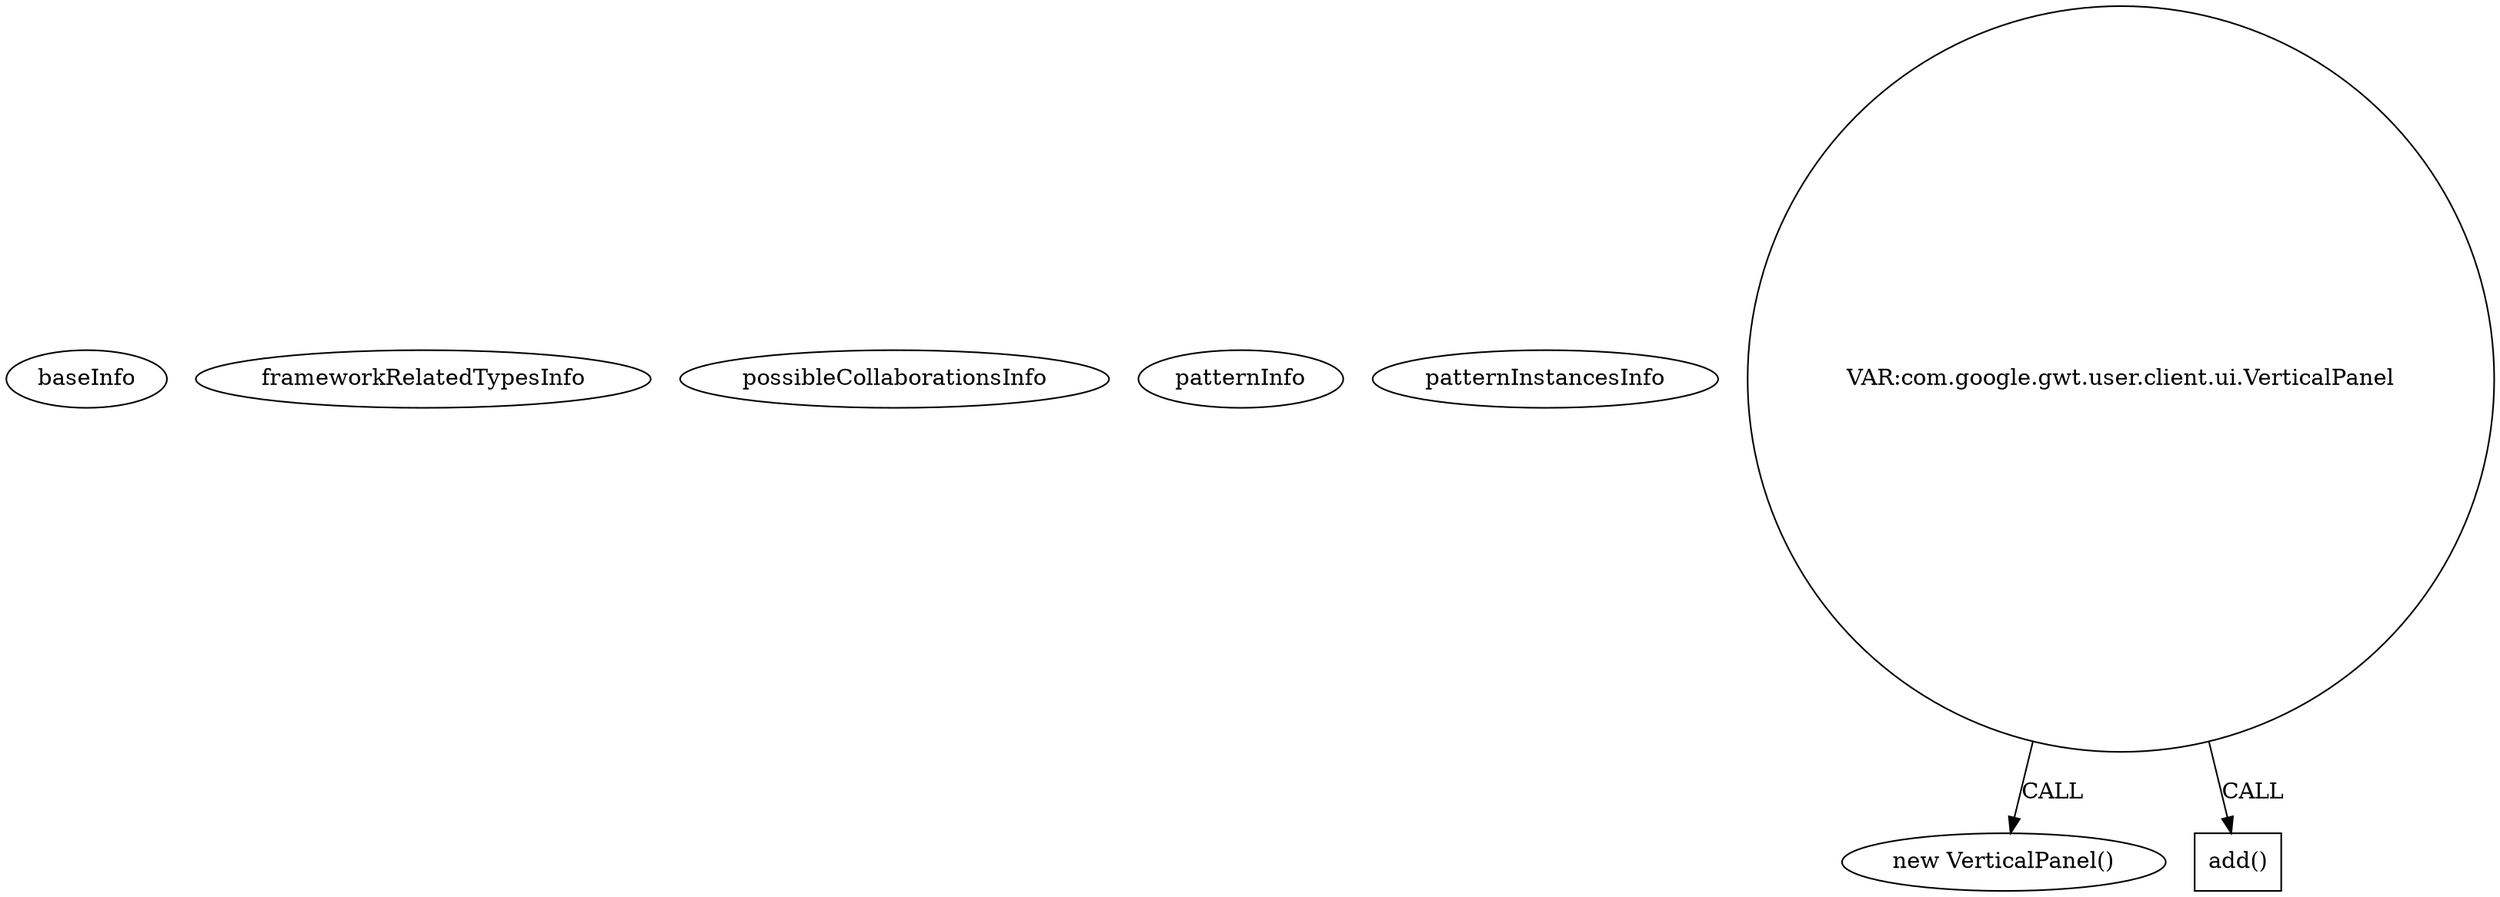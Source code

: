 digraph {
baseInfo[graphId=303,category="pattern",isAnonymous=false,possibleRelation=false]
frameworkRelatedTypesInfo[]
possibleCollaborationsInfo[]
patternInfo[frequency=32.0,patternRootClient=null]
patternInstancesInfo[0="DeannaSurma-Census~/DeannaSurma-Census/Census-master/src/com/cs4302/census/client/Census.java~Census~109",1="12010994-GLI-TP1~/12010994-GLI-TP1/GLI-TP1-master/src/main/java/fr/istic/m2gl/gli/client/gli.java~gli~1",2="hmiguellima-ugat~/hmiguellima-ugat/ugat-master/src/org/ucp/ugat/client/common/ui/ModalDialog.java~ModalDialog~3054",3="MainMain-ChatCafeine~/MainMain-ChatCafeine/ChatCafeine-master/ChatCafeine/src/sources/client/ChatCafeine.java~ChatCafeine~180",4="MainMain-ChatCafeine~/MainMain-ChatCafeine/ChatCafeine-master/ChatCafeine/src/sources/client/vue/coffeeRoom/CoffeeRoomPanel.java~CoffeeRoomPanel~230",5="marchold-BandRidesServer~/marchold-BandRidesServer/BandRidesServer-master/Band-Rides-Server/src/com/catglo/bandridesserver/client/Band_Rides_Server.java~Band_Rides_Server~3705",6="jaxzin-gwt-common-widgets~/jaxzin-gwt-common-widgets/gwt-common-widgets-master/src/com/jaxzin/gwt/examples/draggablegrid/client/DraggableGridExample.java~DraggableGridExample~3124",7="bobvash-Resolution-Tracker~/bobvash-Resolution-Tracker/Resolution-Tracker-master/ResolutionTracker/src/com/bobvash/resolutiontracker/client/ResolutionTracker.java~ResolutionTracker~863",8="cbopp-gwt-taglist~/cbopp-gwt-taglist/gwt-taglist-master/src/test/java/com/virilis_software/gwt/taglist/client/TagListEntryPoint.java~TagListEntryPoint~1048",9="rombert-gwt-dispatch-sample~/rombert-gwt-dispatch-sample/gwt-dispatch-sample-master/dispatch-sample-spring/src/main/java/ro/lmn/gwt/dispatch/spring/client/SpringApplication.java~SpringApplication~4434",10="lferna-Padel~/lferna-Padel/Padel-master/src/padel/client/Padel.java~Padel~3621",11="bobvash-Resolution-Tracker~/bobvash-Resolution-Tracker/Resolution-Tracker-master/ResolutionTracker/src/com/bobvash/resolutiontracker/client/ResolutionDayWidget.java~ResolutionDayWidget~867",12="BrianHenryIE-GwtDropwizard~/BrianHenryIE-GwtDropwizard/GwtDropwizard-master/src/main/java/ie/brianhenry/gwtdropwizard/client/GwtDropwizardClient.java~GwtDropwizardClient~44",13="12010994-GLI-TP1~/12010994-GLI-TP1/GLI-TP1-master/src/main/java/fr/istic/m2gl/gli/client/TableWidget.java~TableWidget~8",14="rombert-gwt-dispatch-sample~/rombert-gwt-dispatch-sample/gwt-dispatch-sample-master/dispatch-sample-manual/src/main/java/ro/lmn/gwt/dispatch/client/Application.java~Application~4429",15="ravitle-JBTest~/ravitle-JBTest/JBTest-master/JBTest/src/jbtestPro_v1/client/JbtestPro_v1.java~JbtestPro_v1~4329",16="robinkeunen-shiny-octo-ironman~/robinkeunen-shiny-octo-ironman/shiny-octo-ironman-master/Guestbook/src/guestbook/client/Guestbook.java~Guestbook~4419",17="ph73nt-fuzzy-archer~/ph73nt-fuzzy-archer/fuzzy-archer-master/src/couk/fishlegs/nucmedone/client/NucMedOne.java~NucMedOne~4289",18="xinl-feedlosophor~/xinl-feedlosophor/feedlosophor-master/Feedlosophor/src/feedlosophor/client/Feedlosophor.java~Feedlosophor~4708",19="ashtonthomas-gwt-fast-touch-press~/ashtonthomas-gwt-fast-touch-press/gwt-fast-touch-press-master/src/io/ashton/fastpress/client/Gwt_fast_press.java~Gwt_fast_press~744",20="rombert-gwt-dispatch-sample~/rombert-gwt-dispatch-sample/gwt-dispatch-sample-master/dispatch-sample-guice/src/main/java/ro/lmn/gwt/dispatch/guice/client/GuiceApplication.java~GuiceApplication~4424",21="AquaWolf-frontier-manager~/AquaWolf-frontier-manager/frontier-manager-master/Frontier Manager Server/src/de/waldmeisterundfreunde/frontiermanger/client/Frontier_Manager.java~Frontier_Manager~20",22="chap19150-SeptaSquared~/chap19150-SeptaSquared/SeptaSquared-master/SeptaSquare/src/com/chapslife/septasquare/client/SeptaSquare.java~SeptaSquare~1059",23="karuto-cloud-storage-gallery~/karuto-cloud-storage-gallery/cloud-storage-gallery-master/src/com/mycompany/cloudstoragegallery/client/CloudStorageGallery.java~CloudStorageGallery~3400",24="lgrammel-gwtbenchmark~/lgrammel-gwtbenchmark/gwtbenchmark-master/gwt-benchmark/src/de/larsgrammel/gwtbenchmark/client/GWTBenchmark.java~GWTBenchmark~3628",25="nakaken0629-mezamashimailgwt~/nakaken0629-mezamashimailgwt/mezamashimailgwt-master/mezamashimailgwt/src/com/appspot/mezamashimailgwt/client/Mezamashimailgwt.java~Mezamashimailgwt~4116",26="mdpiper-GWTandHTTP~/mdpiper-GWTandHTTP/GWT-HTTP-example-master/src/edu/colorado/mpiper/client/WebGetAndPut.java~WebGetAndPut~3761",27="akjava-GWTRecorderjs~/akjava-GWTRecorderjs/GWTRecorderjs-master/src/com/akjava/gwt/recorder/client/GWTRecorder.java~GWTRecorder~639",28="drweaver-gwt_garage_control~/drweaver-gwt_garage_control/gwt_garage_control-master/src/drweaver/garagecontrol/client/GarageControl.java~GarageControl~1287",29="avida-cookmaster~/avida-cookmaster/cookmaster-master/src/cookmaster/client/TableWithCells.java~void initTable()~774",30="MainMain-ChatCafeine~/MainMain-ChatCafeine/ChatCafeine-master/ChatCafeine/src/sources/client/vue/coffeeRoom/ChoixSallePanel.java~ChoixSallePanel~262",31="hershal-supertictactoe~/hershal-supertictactoe/supertictactoe-master/src/com/supertictactoe/supertictactoe/client/SuperTicTacToe.java~SuperTicTacToe~1407"]
57[label="new VerticalPanel()",vertexType="CONSTRUCTOR_CALL",isFrameworkType=false]
58[label="VAR:com.google.gwt.user.client.ui.VerticalPanel",vertexType="VARIABLE_EXPRESION",isFrameworkType=false,shape=circle]
79[label="add()",vertexType="INSIDE_CALL",isFrameworkType=false,shape=box]
58->79[label="CALL"]
58->57[label="CALL"]
}
